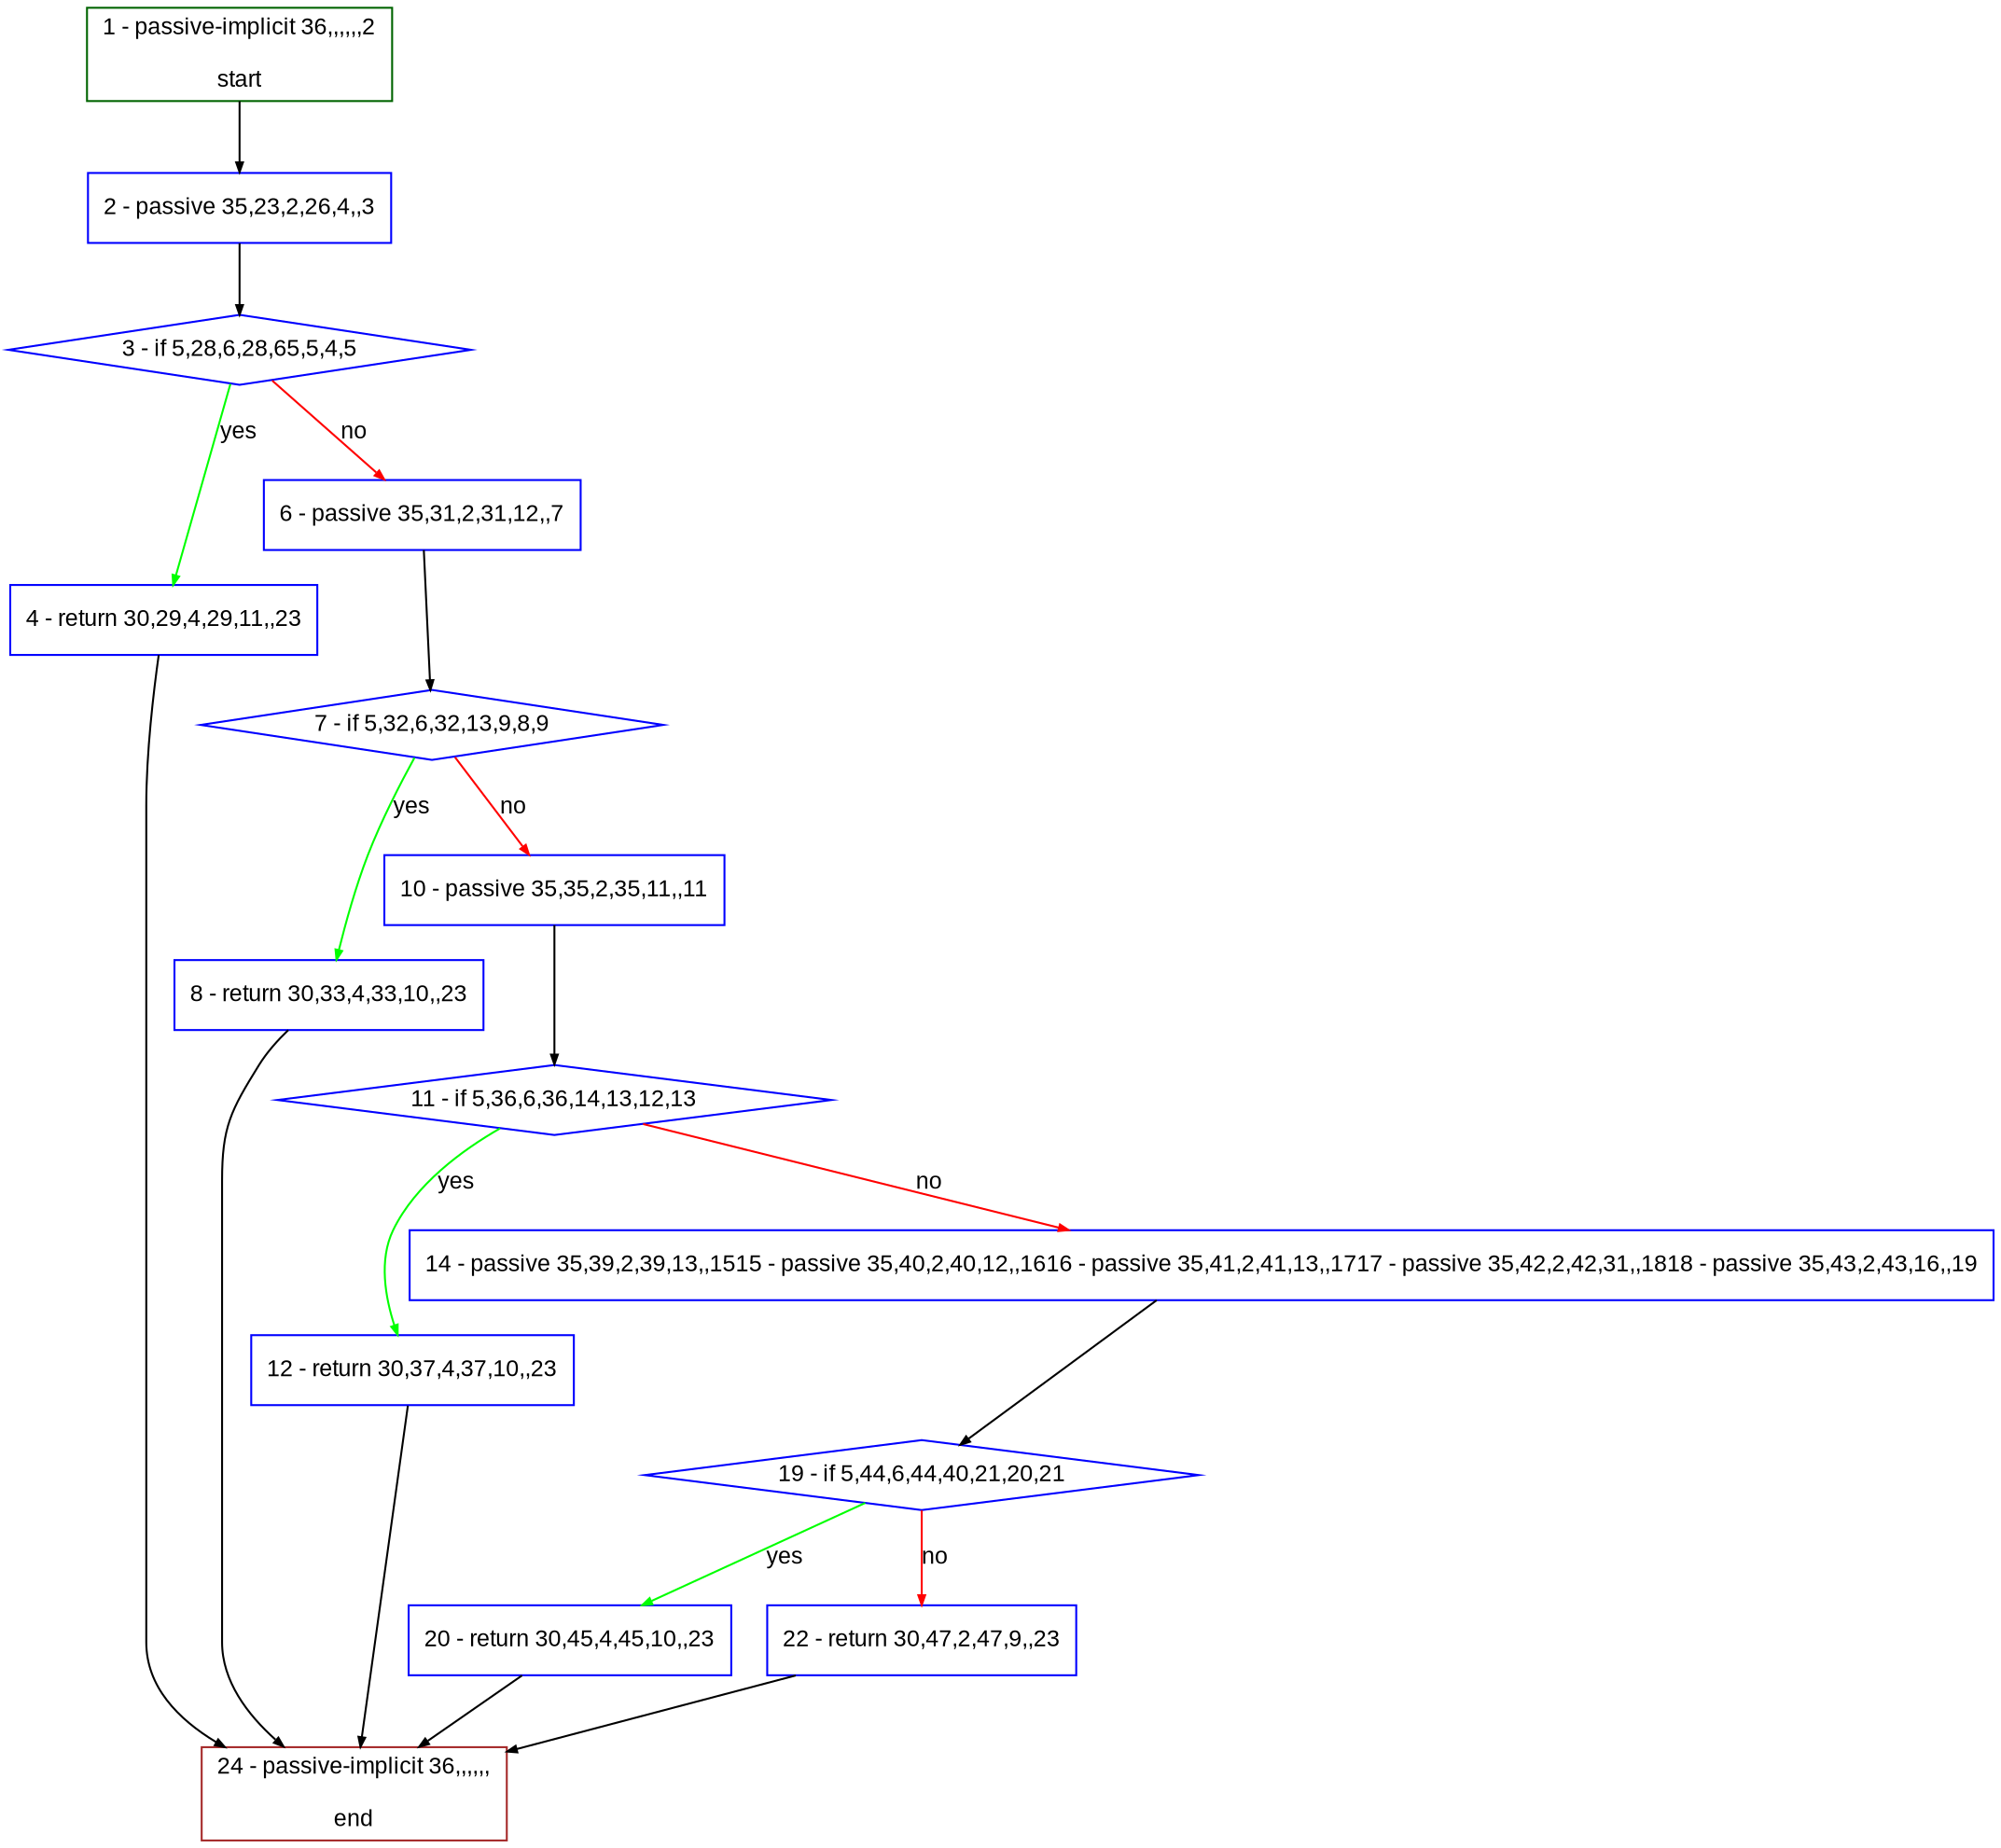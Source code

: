 digraph "" {
  graph [bgcolor="white", fillcolor="#FFFFCC", pack="true", packmode="clust", fontname="Arial", label="", fontsize="12", compound="true", style="rounded,filled"];
  node [node_initialized="no", fillcolor="white", fontname="Arial", label="", color="grey", fontsize="12", fixedsize="false", compound="true", shape="rectangle", style="filled"];
  edge [arrowtail="none", lhead="", fontcolor="black", fontname="Arial", label="", color="black", fontsize="12", arrowhead="normal", arrowsize="0.5", compound="true", ltail="", dir="forward"];
  __N1 [fillcolor="#ffffff", label="2 - passive 35,23,2,26,4,,3", color="#0000ff", shape="box", style="filled"];
  __N2 [fillcolor="#ffffff", label="1 - passive-implicit 36,,,,,,2\n\nstart", color="#006400", shape="box", style="filled"];
  __N3 [fillcolor="#ffffff", label="3 - if 5,28,6,28,65,5,4,5", color="#0000ff", shape="diamond", style="filled"];
  __N4 [fillcolor="#ffffff", label="4 - return 30,29,4,29,11,,23", color="#0000ff", shape="box", style="filled"];
  __N5 [fillcolor="#ffffff", label="6 - passive 35,31,2,31,12,,7", color="#0000ff", shape="box", style="filled"];
  __N6 [fillcolor="#ffffff", label="24 - passive-implicit 36,,,,,,\n\nend", color="#a52a2a", shape="box", style="filled"];
  __N7 [fillcolor="#ffffff", label="7 - if 5,32,6,32,13,9,8,9", color="#0000ff", shape="diamond", style="filled"];
  __N8 [fillcolor="#ffffff", label="8 - return 30,33,4,33,10,,23", color="#0000ff", shape="box", style="filled"];
  __N9 [fillcolor="#ffffff", label="10 - passive 35,35,2,35,11,,11", color="#0000ff", shape="box", style="filled"];
  __N10 [fillcolor="#ffffff", label="11 - if 5,36,6,36,14,13,12,13", color="#0000ff", shape="diamond", style="filled"];
  __N11 [fillcolor="#ffffff", label="12 - return 30,37,4,37,10,,23", color="#0000ff", shape="box", style="filled"];
  __N12 [fillcolor="#ffffff", label="14 - passive 35,39,2,39,13,,1515 - passive 35,40,2,40,12,,1616 - passive 35,41,2,41,13,,1717 - passive 35,42,2,42,31,,1818 - passive 35,43,2,43,16,,19", color="#0000ff", shape="box", style="filled"];
  __N13 [fillcolor="#ffffff", label="19 - if 5,44,6,44,40,21,20,21", color="#0000ff", shape="diamond", style="filled"];
  __N14 [fillcolor="#ffffff", label="20 - return 30,45,4,45,10,,23", color="#0000ff", shape="box", style="filled"];
  __N15 [fillcolor="#ffffff", label="22 - return 30,47,2,47,9,,23", color="#0000ff", shape="box", style="filled"];
  __N2 -> __N1 [arrowtail="none", color="#000000", label="", arrowhead="normal", dir="forward"];
  __N1 -> __N3 [arrowtail="none", color="#000000", label="", arrowhead="normal", dir="forward"];
  __N3 -> __N4 [arrowtail="none", color="#00ff00", label="yes", arrowhead="normal", dir="forward"];
  __N3 -> __N5 [arrowtail="none", color="#ff0000", label="no", arrowhead="normal", dir="forward"];
  __N4 -> __N6 [arrowtail="none", color="#000000", label="", arrowhead="normal", dir="forward"];
  __N5 -> __N7 [arrowtail="none", color="#000000", label="", arrowhead="normal", dir="forward"];
  __N7 -> __N8 [arrowtail="none", color="#00ff00", label="yes", arrowhead="normal", dir="forward"];
  __N7 -> __N9 [arrowtail="none", color="#ff0000", label="no", arrowhead="normal", dir="forward"];
  __N8 -> __N6 [arrowtail="none", color="#000000", label="", arrowhead="normal", dir="forward"];
  __N9 -> __N10 [arrowtail="none", color="#000000", label="", arrowhead="normal", dir="forward"];
  __N10 -> __N11 [arrowtail="none", color="#00ff00", label="yes", arrowhead="normal", dir="forward"];
  __N10 -> __N12 [arrowtail="none", color="#ff0000", label="no", arrowhead="normal", dir="forward"];
  __N11 -> __N6 [arrowtail="none", color="#000000", label="", arrowhead="normal", dir="forward"];
  __N12 -> __N13 [arrowtail="none", color="#000000", label="", arrowhead="normal", dir="forward"];
  __N13 -> __N14 [arrowtail="none", color="#00ff00", label="yes", arrowhead="normal", dir="forward"];
  __N13 -> __N15 [arrowtail="none", color="#ff0000", label="no", arrowhead="normal", dir="forward"];
  __N14 -> __N6 [arrowtail="none", color="#000000", label="", arrowhead="normal", dir="forward"];
  __N15 -> __N6 [arrowtail="none", color="#000000", label="", arrowhead="normal", dir="forward"];
}
